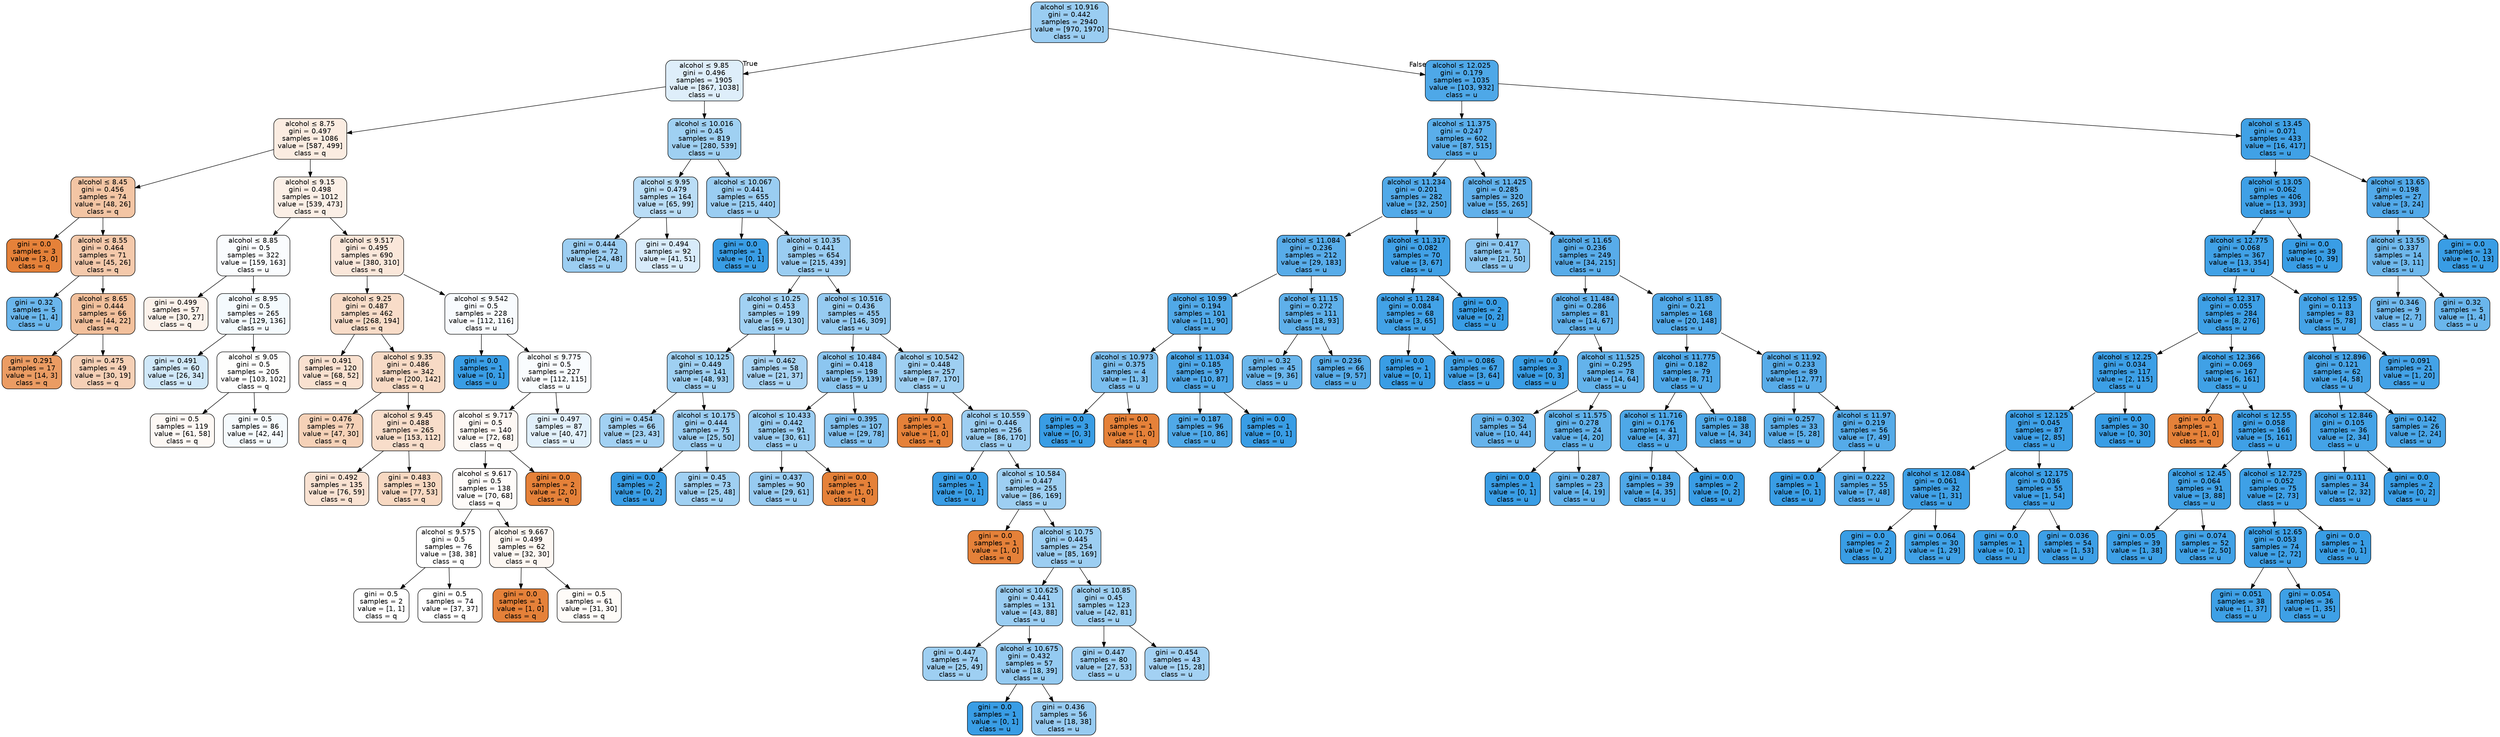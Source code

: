 digraph Tree {
node [shape=box, style="filled, rounded", color="black", fontname=helvetica] ;
edge [fontname=helvetica] ;
0 [label=<alcohol &le; 10.916<br/>gini = 0.442<br/>samples = 2940<br/>value = [970, 1970]<br/>class = u>, fillcolor="#399de581"] ;
1 [label=<alcohol &le; 9.85<br/>gini = 0.496<br/>samples = 1905<br/>value = [867, 1038]<br/>class = u>, fillcolor="#399de52a"] ;
0 -> 1 [labeldistance=2.5, labelangle=45, headlabel="True"] ;
2 [label=<alcohol &le; 8.75<br/>gini = 0.497<br/>samples = 1086<br/>value = [587, 499]<br/>class = q>, fillcolor="#e5813926"] ;
1 -> 2 ;
3 [label=<alcohol &le; 8.45<br/>gini = 0.456<br/>samples = 74<br/>value = [48, 26]<br/>class = q>, fillcolor="#e5813975"] ;
2 -> 3 ;
4 [label=<gini = 0.0<br/>samples = 3<br/>value = [3, 0]<br/>class = q>, fillcolor="#e58139ff"] ;
3 -> 4 ;
5 [label=<alcohol &le; 8.55<br/>gini = 0.464<br/>samples = 71<br/>value = [45, 26]<br/>class = q>, fillcolor="#e581396c"] ;
3 -> 5 ;
6 [label=<gini = 0.32<br/>samples = 5<br/>value = [1, 4]<br/>class = u>, fillcolor="#399de5bf"] ;
5 -> 6 ;
7 [label=<alcohol &le; 8.65<br/>gini = 0.444<br/>samples = 66<br/>value = [44, 22]<br/>class = q>, fillcolor="#e581397f"] ;
5 -> 7 ;
8 [label=<gini = 0.291<br/>samples = 17<br/>value = [14, 3]<br/>class = q>, fillcolor="#e58139c8"] ;
7 -> 8 ;
9 [label=<gini = 0.475<br/>samples = 49<br/>value = [30, 19]<br/>class = q>, fillcolor="#e581395e"] ;
7 -> 9 ;
10 [label=<alcohol &le; 9.15<br/>gini = 0.498<br/>samples = 1012<br/>value = [539, 473]<br/>class = q>, fillcolor="#e581391f"] ;
2 -> 10 ;
11 [label=<alcohol &le; 8.85<br/>gini = 0.5<br/>samples = 322<br/>value = [159, 163]<br/>class = u>, fillcolor="#399de506"] ;
10 -> 11 ;
12 [label=<gini = 0.499<br/>samples = 57<br/>value = [30, 27]<br/>class = q>, fillcolor="#e5813919"] ;
11 -> 12 ;
13 [label=<alcohol &le; 8.95<br/>gini = 0.5<br/>samples = 265<br/>value = [129, 136]<br/>class = u>, fillcolor="#399de50d"] ;
11 -> 13 ;
14 [label=<gini = 0.491<br/>samples = 60<br/>value = [26, 34]<br/>class = u>, fillcolor="#399de53c"] ;
13 -> 14 ;
15 [label=<alcohol &le; 9.05<br/>gini = 0.5<br/>samples = 205<br/>value = [103, 102]<br/>class = q>, fillcolor="#e5813902"] ;
13 -> 15 ;
16 [label=<gini = 0.5<br/>samples = 119<br/>value = [61, 58]<br/>class = q>, fillcolor="#e581390d"] ;
15 -> 16 ;
17 [label=<gini = 0.5<br/>samples = 86<br/>value = [42, 44]<br/>class = u>, fillcolor="#399de50c"] ;
15 -> 17 ;
18 [label=<alcohol &le; 9.517<br/>gini = 0.495<br/>samples = 690<br/>value = [380, 310]<br/>class = q>, fillcolor="#e581392f"] ;
10 -> 18 ;
19 [label=<alcohol &le; 9.25<br/>gini = 0.487<br/>samples = 462<br/>value = [268, 194]<br/>class = q>, fillcolor="#e5813946"] ;
18 -> 19 ;
20 [label=<gini = 0.491<br/>samples = 120<br/>value = [68, 52]<br/>class = q>, fillcolor="#e581393c"] ;
19 -> 20 ;
21 [label=<alcohol &le; 9.35<br/>gini = 0.486<br/>samples = 342<br/>value = [200, 142]<br/>class = q>, fillcolor="#e581394a"] ;
19 -> 21 ;
22 [label=<gini = 0.476<br/>samples = 77<br/>value = [47, 30]<br/>class = q>, fillcolor="#e581395c"] ;
21 -> 22 ;
23 [label=<alcohol &le; 9.45<br/>gini = 0.488<br/>samples = 265<br/>value = [153, 112]<br/>class = q>, fillcolor="#e5813944"] ;
21 -> 23 ;
24 [label=<gini = 0.492<br/>samples = 135<br/>value = [76, 59]<br/>class = q>, fillcolor="#e5813939"] ;
23 -> 24 ;
25 [label=<gini = 0.483<br/>samples = 130<br/>value = [77, 53]<br/>class = q>, fillcolor="#e581394f"] ;
23 -> 25 ;
26 [label=<alcohol &le; 9.542<br/>gini = 0.5<br/>samples = 228<br/>value = [112, 116]<br/>class = u>, fillcolor="#399de509"] ;
18 -> 26 ;
27 [label=<gini = 0.0<br/>samples = 1<br/>value = [0, 1]<br/>class = u>, fillcolor="#399de5ff"] ;
26 -> 27 ;
28 [label=<alcohol &le; 9.775<br/>gini = 0.5<br/>samples = 227<br/>value = [112, 115]<br/>class = u>, fillcolor="#399de507"] ;
26 -> 28 ;
29 [label=<alcohol &le; 9.717<br/>gini = 0.5<br/>samples = 140<br/>value = [72, 68]<br/>class = q>, fillcolor="#e581390e"] ;
28 -> 29 ;
30 [label=<alcohol &le; 9.617<br/>gini = 0.5<br/>samples = 138<br/>value = [70, 68]<br/>class = q>, fillcolor="#e5813907"] ;
29 -> 30 ;
31 [label=<alcohol &le; 9.575<br/>gini = 0.5<br/>samples = 76<br/>value = [38, 38]<br/>class = q>, fillcolor="#e5813900"] ;
30 -> 31 ;
32 [label=<gini = 0.5<br/>samples = 2<br/>value = [1, 1]<br/>class = q>, fillcolor="#e5813900"] ;
31 -> 32 ;
33 [label=<gini = 0.5<br/>samples = 74<br/>value = [37, 37]<br/>class = q>, fillcolor="#e5813900"] ;
31 -> 33 ;
34 [label=<alcohol &le; 9.667<br/>gini = 0.499<br/>samples = 62<br/>value = [32, 30]<br/>class = q>, fillcolor="#e5813910"] ;
30 -> 34 ;
35 [label=<gini = 0.0<br/>samples = 1<br/>value = [1, 0]<br/>class = q>, fillcolor="#e58139ff"] ;
34 -> 35 ;
36 [label=<gini = 0.5<br/>samples = 61<br/>value = [31, 30]<br/>class = q>, fillcolor="#e5813908"] ;
34 -> 36 ;
37 [label=<gini = 0.0<br/>samples = 2<br/>value = [2, 0]<br/>class = q>, fillcolor="#e58139ff"] ;
29 -> 37 ;
38 [label=<gini = 0.497<br/>samples = 87<br/>value = [40, 47]<br/>class = u>, fillcolor="#399de526"] ;
28 -> 38 ;
39 [label=<alcohol &le; 10.016<br/>gini = 0.45<br/>samples = 819<br/>value = [280, 539]<br/>class = u>, fillcolor="#399de57b"] ;
1 -> 39 ;
40 [label=<alcohol &le; 9.95<br/>gini = 0.479<br/>samples = 164<br/>value = [65, 99]<br/>class = u>, fillcolor="#399de558"] ;
39 -> 40 ;
41 [label=<gini = 0.444<br/>samples = 72<br/>value = [24, 48]<br/>class = u>, fillcolor="#399de57f"] ;
40 -> 41 ;
42 [label=<gini = 0.494<br/>samples = 92<br/>value = [41, 51]<br/>class = u>, fillcolor="#399de532"] ;
40 -> 42 ;
43 [label=<alcohol &le; 10.067<br/>gini = 0.441<br/>samples = 655<br/>value = [215, 440]<br/>class = u>, fillcolor="#399de582"] ;
39 -> 43 ;
44 [label=<gini = 0.0<br/>samples = 1<br/>value = [0, 1]<br/>class = u>, fillcolor="#399de5ff"] ;
43 -> 44 ;
45 [label=<alcohol &le; 10.35<br/>gini = 0.441<br/>samples = 654<br/>value = [215, 439]<br/>class = u>, fillcolor="#399de582"] ;
43 -> 45 ;
46 [label=<alcohol &le; 10.25<br/>gini = 0.453<br/>samples = 199<br/>value = [69, 130]<br/>class = u>, fillcolor="#399de578"] ;
45 -> 46 ;
47 [label=<alcohol &le; 10.125<br/>gini = 0.449<br/>samples = 141<br/>value = [48, 93]<br/>class = u>, fillcolor="#399de57b"] ;
46 -> 47 ;
48 [label=<gini = 0.454<br/>samples = 66<br/>value = [23, 43]<br/>class = u>, fillcolor="#399de577"] ;
47 -> 48 ;
49 [label=<alcohol &le; 10.175<br/>gini = 0.444<br/>samples = 75<br/>value = [25, 50]<br/>class = u>, fillcolor="#399de57f"] ;
47 -> 49 ;
50 [label=<gini = 0.0<br/>samples = 2<br/>value = [0, 2]<br/>class = u>, fillcolor="#399de5ff"] ;
49 -> 50 ;
51 [label=<gini = 0.45<br/>samples = 73<br/>value = [25, 48]<br/>class = u>, fillcolor="#399de57a"] ;
49 -> 51 ;
52 [label=<gini = 0.462<br/>samples = 58<br/>value = [21, 37]<br/>class = u>, fillcolor="#399de56e"] ;
46 -> 52 ;
53 [label=<alcohol &le; 10.516<br/>gini = 0.436<br/>samples = 455<br/>value = [146, 309]<br/>class = u>, fillcolor="#399de587"] ;
45 -> 53 ;
54 [label=<alcohol &le; 10.484<br/>gini = 0.418<br/>samples = 198<br/>value = [59, 139]<br/>class = u>, fillcolor="#399de593"] ;
53 -> 54 ;
55 [label=<alcohol &le; 10.433<br/>gini = 0.442<br/>samples = 91<br/>value = [30, 61]<br/>class = u>, fillcolor="#399de582"] ;
54 -> 55 ;
56 [label=<gini = 0.437<br/>samples = 90<br/>value = [29, 61]<br/>class = u>, fillcolor="#399de586"] ;
55 -> 56 ;
57 [label=<gini = 0.0<br/>samples = 1<br/>value = [1, 0]<br/>class = q>, fillcolor="#e58139ff"] ;
55 -> 57 ;
58 [label=<gini = 0.395<br/>samples = 107<br/>value = [29, 78]<br/>class = u>, fillcolor="#399de5a0"] ;
54 -> 58 ;
59 [label=<alcohol &le; 10.542<br/>gini = 0.448<br/>samples = 257<br/>value = [87, 170]<br/>class = u>, fillcolor="#399de57c"] ;
53 -> 59 ;
60 [label=<gini = 0.0<br/>samples = 1<br/>value = [1, 0]<br/>class = q>, fillcolor="#e58139ff"] ;
59 -> 60 ;
61 [label=<alcohol &le; 10.559<br/>gini = 0.446<br/>samples = 256<br/>value = [86, 170]<br/>class = u>, fillcolor="#399de57e"] ;
59 -> 61 ;
62 [label=<gini = 0.0<br/>samples = 1<br/>value = [0, 1]<br/>class = u>, fillcolor="#399de5ff"] ;
61 -> 62 ;
63 [label=<alcohol &le; 10.584<br/>gini = 0.447<br/>samples = 255<br/>value = [86, 169]<br/>class = u>, fillcolor="#399de57d"] ;
61 -> 63 ;
64 [label=<gini = 0.0<br/>samples = 1<br/>value = [1, 0]<br/>class = q>, fillcolor="#e58139ff"] ;
63 -> 64 ;
65 [label=<alcohol &le; 10.75<br/>gini = 0.445<br/>samples = 254<br/>value = [85, 169]<br/>class = u>, fillcolor="#399de57f"] ;
63 -> 65 ;
66 [label=<alcohol &le; 10.625<br/>gini = 0.441<br/>samples = 131<br/>value = [43, 88]<br/>class = u>, fillcolor="#399de582"] ;
65 -> 66 ;
67 [label=<gini = 0.447<br/>samples = 74<br/>value = [25, 49]<br/>class = u>, fillcolor="#399de57d"] ;
66 -> 67 ;
68 [label=<alcohol &le; 10.675<br/>gini = 0.432<br/>samples = 57<br/>value = [18, 39]<br/>class = u>, fillcolor="#399de589"] ;
66 -> 68 ;
69 [label=<gini = 0.0<br/>samples = 1<br/>value = [0, 1]<br/>class = u>, fillcolor="#399de5ff"] ;
68 -> 69 ;
70 [label=<gini = 0.436<br/>samples = 56<br/>value = [18, 38]<br/>class = u>, fillcolor="#399de586"] ;
68 -> 70 ;
71 [label=<alcohol &le; 10.85<br/>gini = 0.45<br/>samples = 123<br/>value = [42, 81]<br/>class = u>, fillcolor="#399de57b"] ;
65 -> 71 ;
72 [label=<gini = 0.447<br/>samples = 80<br/>value = [27, 53]<br/>class = u>, fillcolor="#399de57d"] ;
71 -> 72 ;
73 [label=<gini = 0.454<br/>samples = 43<br/>value = [15, 28]<br/>class = u>, fillcolor="#399de576"] ;
71 -> 73 ;
74 [label=<alcohol &le; 12.025<br/>gini = 0.179<br/>samples = 1035<br/>value = [103, 932]<br/>class = u>, fillcolor="#399de5e3"] ;
0 -> 74 [labeldistance=2.5, labelangle=-45, headlabel="False"] ;
75 [label=<alcohol &le; 11.375<br/>gini = 0.247<br/>samples = 602<br/>value = [87, 515]<br/>class = u>, fillcolor="#399de5d4"] ;
74 -> 75 ;
76 [label=<alcohol &le; 11.234<br/>gini = 0.201<br/>samples = 282<br/>value = [32, 250]<br/>class = u>, fillcolor="#399de5de"] ;
75 -> 76 ;
77 [label=<alcohol &le; 11.084<br/>gini = 0.236<br/>samples = 212<br/>value = [29, 183]<br/>class = u>, fillcolor="#399de5d7"] ;
76 -> 77 ;
78 [label=<alcohol &le; 10.99<br/>gini = 0.194<br/>samples = 101<br/>value = [11, 90]<br/>class = u>, fillcolor="#399de5e0"] ;
77 -> 78 ;
79 [label=<alcohol &le; 10.973<br/>gini = 0.375<br/>samples = 4<br/>value = [1, 3]<br/>class = u>, fillcolor="#399de5aa"] ;
78 -> 79 ;
80 [label=<gini = 0.0<br/>samples = 3<br/>value = [0, 3]<br/>class = u>, fillcolor="#399de5ff"] ;
79 -> 80 ;
81 [label=<gini = 0.0<br/>samples = 1<br/>value = [1, 0]<br/>class = q>, fillcolor="#e58139ff"] ;
79 -> 81 ;
82 [label=<alcohol &le; 11.034<br/>gini = 0.185<br/>samples = 97<br/>value = [10, 87]<br/>class = u>, fillcolor="#399de5e2"] ;
78 -> 82 ;
83 [label=<gini = 0.187<br/>samples = 96<br/>value = [10, 86]<br/>class = u>, fillcolor="#399de5e1"] ;
82 -> 83 ;
84 [label=<gini = 0.0<br/>samples = 1<br/>value = [0, 1]<br/>class = u>, fillcolor="#399de5ff"] ;
82 -> 84 ;
85 [label=<alcohol &le; 11.15<br/>gini = 0.272<br/>samples = 111<br/>value = [18, 93]<br/>class = u>, fillcolor="#399de5ce"] ;
77 -> 85 ;
86 [label=<gini = 0.32<br/>samples = 45<br/>value = [9, 36]<br/>class = u>, fillcolor="#399de5bf"] ;
85 -> 86 ;
87 [label=<gini = 0.236<br/>samples = 66<br/>value = [9, 57]<br/>class = u>, fillcolor="#399de5d7"] ;
85 -> 87 ;
88 [label=<alcohol &le; 11.317<br/>gini = 0.082<br/>samples = 70<br/>value = [3, 67]<br/>class = u>, fillcolor="#399de5f4"] ;
76 -> 88 ;
89 [label=<alcohol &le; 11.284<br/>gini = 0.084<br/>samples = 68<br/>value = [3, 65]<br/>class = u>, fillcolor="#399de5f3"] ;
88 -> 89 ;
90 [label=<gini = 0.0<br/>samples = 1<br/>value = [0, 1]<br/>class = u>, fillcolor="#399de5ff"] ;
89 -> 90 ;
91 [label=<gini = 0.086<br/>samples = 67<br/>value = [3, 64]<br/>class = u>, fillcolor="#399de5f3"] ;
89 -> 91 ;
92 [label=<gini = 0.0<br/>samples = 2<br/>value = [0, 2]<br/>class = u>, fillcolor="#399de5ff"] ;
88 -> 92 ;
93 [label=<alcohol &le; 11.425<br/>gini = 0.285<br/>samples = 320<br/>value = [55, 265]<br/>class = u>, fillcolor="#399de5ca"] ;
75 -> 93 ;
94 [label=<gini = 0.417<br/>samples = 71<br/>value = [21, 50]<br/>class = u>, fillcolor="#399de594"] ;
93 -> 94 ;
95 [label=<alcohol &le; 11.65<br/>gini = 0.236<br/>samples = 249<br/>value = [34, 215]<br/>class = u>, fillcolor="#399de5d7"] ;
93 -> 95 ;
96 [label=<alcohol &le; 11.484<br/>gini = 0.286<br/>samples = 81<br/>value = [14, 67]<br/>class = u>, fillcolor="#399de5ca"] ;
95 -> 96 ;
97 [label=<gini = 0.0<br/>samples = 3<br/>value = [0, 3]<br/>class = u>, fillcolor="#399de5ff"] ;
96 -> 97 ;
98 [label=<alcohol &le; 11.525<br/>gini = 0.295<br/>samples = 78<br/>value = [14, 64]<br/>class = u>, fillcolor="#399de5c7"] ;
96 -> 98 ;
99 [label=<gini = 0.302<br/>samples = 54<br/>value = [10, 44]<br/>class = u>, fillcolor="#399de5c5"] ;
98 -> 99 ;
100 [label=<alcohol &le; 11.575<br/>gini = 0.278<br/>samples = 24<br/>value = [4, 20]<br/>class = u>, fillcolor="#399de5cc"] ;
98 -> 100 ;
101 [label=<gini = 0.0<br/>samples = 1<br/>value = [0, 1]<br/>class = u>, fillcolor="#399de5ff"] ;
100 -> 101 ;
102 [label=<gini = 0.287<br/>samples = 23<br/>value = [4, 19]<br/>class = u>, fillcolor="#399de5c9"] ;
100 -> 102 ;
103 [label=<alcohol &le; 11.85<br/>gini = 0.21<br/>samples = 168<br/>value = [20, 148]<br/>class = u>, fillcolor="#399de5dd"] ;
95 -> 103 ;
104 [label=<alcohol &le; 11.775<br/>gini = 0.182<br/>samples = 79<br/>value = [8, 71]<br/>class = u>, fillcolor="#399de5e2"] ;
103 -> 104 ;
105 [label=<alcohol &le; 11.716<br/>gini = 0.176<br/>samples = 41<br/>value = [4, 37]<br/>class = u>, fillcolor="#399de5e3"] ;
104 -> 105 ;
106 [label=<gini = 0.184<br/>samples = 39<br/>value = [4, 35]<br/>class = u>, fillcolor="#399de5e2"] ;
105 -> 106 ;
107 [label=<gini = 0.0<br/>samples = 2<br/>value = [0, 2]<br/>class = u>, fillcolor="#399de5ff"] ;
105 -> 107 ;
108 [label=<gini = 0.188<br/>samples = 38<br/>value = [4, 34]<br/>class = u>, fillcolor="#399de5e1"] ;
104 -> 108 ;
109 [label=<alcohol &le; 11.92<br/>gini = 0.233<br/>samples = 89<br/>value = [12, 77]<br/>class = u>, fillcolor="#399de5d7"] ;
103 -> 109 ;
110 [label=<gini = 0.257<br/>samples = 33<br/>value = [5, 28]<br/>class = u>, fillcolor="#399de5d1"] ;
109 -> 110 ;
111 [label=<alcohol &le; 11.97<br/>gini = 0.219<br/>samples = 56<br/>value = [7, 49]<br/>class = u>, fillcolor="#399de5db"] ;
109 -> 111 ;
112 [label=<gini = 0.0<br/>samples = 1<br/>value = [0, 1]<br/>class = u>, fillcolor="#399de5ff"] ;
111 -> 112 ;
113 [label=<gini = 0.222<br/>samples = 55<br/>value = [7, 48]<br/>class = u>, fillcolor="#399de5da"] ;
111 -> 113 ;
114 [label=<alcohol &le; 13.45<br/>gini = 0.071<br/>samples = 433<br/>value = [16, 417]<br/>class = u>, fillcolor="#399de5f5"] ;
74 -> 114 ;
115 [label=<alcohol &le; 13.05<br/>gini = 0.062<br/>samples = 406<br/>value = [13, 393]<br/>class = u>, fillcolor="#399de5f7"] ;
114 -> 115 ;
116 [label=<alcohol &le; 12.775<br/>gini = 0.068<br/>samples = 367<br/>value = [13, 354]<br/>class = u>, fillcolor="#399de5f6"] ;
115 -> 116 ;
117 [label=<alcohol &le; 12.317<br/>gini = 0.055<br/>samples = 284<br/>value = [8, 276]<br/>class = u>, fillcolor="#399de5f8"] ;
116 -> 117 ;
118 [label=<alcohol &le; 12.25<br/>gini = 0.034<br/>samples = 117<br/>value = [2, 115]<br/>class = u>, fillcolor="#399de5fb"] ;
117 -> 118 ;
119 [label=<alcohol &le; 12.125<br/>gini = 0.045<br/>samples = 87<br/>value = [2, 85]<br/>class = u>, fillcolor="#399de5f9"] ;
118 -> 119 ;
120 [label=<alcohol &le; 12.084<br/>gini = 0.061<br/>samples = 32<br/>value = [1, 31]<br/>class = u>, fillcolor="#399de5f7"] ;
119 -> 120 ;
121 [label=<gini = 0.0<br/>samples = 2<br/>value = [0, 2]<br/>class = u>, fillcolor="#399de5ff"] ;
120 -> 121 ;
122 [label=<gini = 0.064<br/>samples = 30<br/>value = [1, 29]<br/>class = u>, fillcolor="#399de5f6"] ;
120 -> 122 ;
123 [label=<alcohol &le; 12.175<br/>gini = 0.036<br/>samples = 55<br/>value = [1, 54]<br/>class = u>, fillcolor="#399de5fa"] ;
119 -> 123 ;
124 [label=<gini = 0.0<br/>samples = 1<br/>value = [0, 1]<br/>class = u>, fillcolor="#399de5ff"] ;
123 -> 124 ;
125 [label=<gini = 0.036<br/>samples = 54<br/>value = [1, 53]<br/>class = u>, fillcolor="#399de5fa"] ;
123 -> 125 ;
126 [label=<gini = 0.0<br/>samples = 30<br/>value = [0, 30]<br/>class = u>, fillcolor="#399de5ff"] ;
118 -> 126 ;
127 [label=<alcohol &le; 12.366<br/>gini = 0.069<br/>samples = 167<br/>value = [6, 161]<br/>class = u>, fillcolor="#399de5f5"] ;
117 -> 127 ;
128 [label=<gini = 0.0<br/>samples = 1<br/>value = [1, 0]<br/>class = q>, fillcolor="#e58139ff"] ;
127 -> 128 ;
129 [label=<alcohol &le; 12.55<br/>gini = 0.058<br/>samples = 166<br/>value = [5, 161]<br/>class = u>, fillcolor="#399de5f7"] ;
127 -> 129 ;
130 [label=<alcohol &le; 12.45<br/>gini = 0.064<br/>samples = 91<br/>value = [3, 88]<br/>class = u>, fillcolor="#399de5f6"] ;
129 -> 130 ;
131 [label=<gini = 0.05<br/>samples = 39<br/>value = [1, 38]<br/>class = u>, fillcolor="#399de5f8"] ;
130 -> 131 ;
132 [label=<gini = 0.074<br/>samples = 52<br/>value = [2, 50]<br/>class = u>, fillcolor="#399de5f5"] ;
130 -> 132 ;
133 [label=<alcohol &le; 12.725<br/>gini = 0.052<br/>samples = 75<br/>value = [2, 73]<br/>class = u>, fillcolor="#399de5f8"] ;
129 -> 133 ;
134 [label=<alcohol &le; 12.65<br/>gini = 0.053<br/>samples = 74<br/>value = [2, 72]<br/>class = u>, fillcolor="#399de5f8"] ;
133 -> 134 ;
135 [label=<gini = 0.051<br/>samples = 38<br/>value = [1, 37]<br/>class = u>, fillcolor="#399de5f8"] ;
134 -> 135 ;
136 [label=<gini = 0.054<br/>samples = 36<br/>value = [1, 35]<br/>class = u>, fillcolor="#399de5f8"] ;
134 -> 136 ;
137 [label=<gini = 0.0<br/>samples = 1<br/>value = [0, 1]<br/>class = u>, fillcolor="#399de5ff"] ;
133 -> 137 ;
138 [label=<alcohol &le; 12.95<br/>gini = 0.113<br/>samples = 83<br/>value = [5, 78]<br/>class = u>, fillcolor="#399de5ef"] ;
116 -> 138 ;
139 [label=<alcohol &le; 12.896<br/>gini = 0.121<br/>samples = 62<br/>value = [4, 58]<br/>class = u>, fillcolor="#399de5ed"] ;
138 -> 139 ;
140 [label=<alcohol &le; 12.846<br/>gini = 0.105<br/>samples = 36<br/>value = [2, 34]<br/>class = u>, fillcolor="#399de5f0"] ;
139 -> 140 ;
141 [label=<gini = 0.111<br/>samples = 34<br/>value = [2, 32]<br/>class = u>, fillcolor="#399de5ef"] ;
140 -> 141 ;
142 [label=<gini = 0.0<br/>samples = 2<br/>value = [0, 2]<br/>class = u>, fillcolor="#399de5ff"] ;
140 -> 142 ;
143 [label=<gini = 0.142<br/>samples = 26<br/>value = [2, 24]<br/>class = u>, fillcolor="#399de5ea"] ;
139 -> 143 ;
144 [label=<gini = 0.091<br/>samples = 21<br/>value = [1, 20]<br/>class = u>, fillcolor="#399de5f2"] ;
138 -> 144 ;
145 [label=<gini = 0.0<br/>samples = 39<br/>value = [0, 39]<br/>class = u>, fillcolor="#399de5ff"] ;
115 -> 145 ;
146 [label=<alcohol &le; 13.65<br/>gini = 0.198<br/>samples = 27<br/>value = [3, 24]<br/>class = u>, fillcolor="#399de5df"] ;
114 -> 146 ;
147 [label=<alcohol &le; 13.55<br/>gini = 0.337<br/>samples = 14<br/>value = [3, 11]<br/>class = u>, fillcolor="#399de5b9"] ;
146 -> 147 ;
148 [label=<gini = 0.346<br/>samples = 9<br/>value = [2, 7]<br/>class = u>, fillcolor="#399de5b6"] ;
147 -> 148 ;
149 [label=<gini = 0.32<br/>samples = 5<br/>value = [1, 4]<br/>class = u>, fillcolor="#399de5bf"] ;
147 -> 149 ;
150 [label=<gini = 0.0<br/>samples = 13<br/>value = [0, 13]<br/>class = u>, fillcolor="#399de5ff"] ;
146 -> 150 ;
}